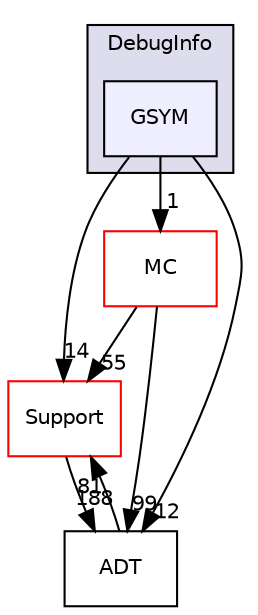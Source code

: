 digraph "include/llvm/DebugInfo/GSYM" {
  bgcolor=transparent;
  compound=true
  node [ fontsize="10", fontname="Helvetica"];
  edge [ labelfontsize="10", labelfontname="Helvetica"];
  subgraph clusterdir_fc2cd323963d6c4db27150ccf17ad26a {
    graph [ bgcolor="#ddddee", pencolor="black", label="DebugInfo" fontname="Helvetica", fontsize="10", URL="dir_fc2cd323963d6c4db27150ccf17ad26a.html"]
  dir_11913c55ade52754878c574ae3024754 [shape=box, label="GSYM", style="filled", fillcolor="#eeeeff", pencolor="black", URL="dir_11913c55ade52754878c574ae3024754.html"];
  }
  dir_3c463fb0a03f5ca9e2abd53334bc8356 [shape=box label="MC" color="red" URL="dir_3c463fb0a03f5ca9e2abd53334bc8356.html"];
  dir_ae1e398ac700924fa434b51c248a5531 [shape=box label="Support" color="red" URL="dir_ae1e398ac700924fa434b51c248a5531.html"];
  dir_32453792af2ba70c54e3ccae3a790d1b [shape=box label="ADT" URL="dir_32453792af2ba70c54e3ccae3a790d1b.html"];
  dir_3c463fb0a03f5ca9e2abd53334bc8356->dir_ae1e398ac700924fa434b51c248a5531 [headlabel="55", labeldistance=1.5 headhref="dir_000281_000011.html"];
  dir_3c463fb0a03f5ca9e2abd53334bc8356->dir_32453792af2ba70c54e3ccae3a790d1b [headlabel="99", labeldistance=1.5 headhref="dir_000281_000007.html"];
  dir_ae1e398ac700924fa434b51c248a5531->dir_32453792af2ba70c54e3ccae3a790d1b [headlabel="188", labeldistance=1.5 headhref="dir_000011_000007.html"];
  dir_32453792af2ba70c54e3ccae3a790d1b->dir_ae1e398ac700924fa434b51c248a5531 [headlabel="81", labeldistance=1.5 headhref="dir_000007_000011.html"];
  dir_11913c55ade52754878c574ae3024754->dir_3c463fb0a03f5ca9e2abd53334bc8356 [headlabel="1", labeldistance=1.5 headhref="dir_000253_000281.html"];
  dir_11913c55ade52754878c574ae3024754->dir_ae1e398ac700924fa434b51c248a5531 [headlabel="14", labeldistance=1.5 headhref="dir_000253_000011.html"];
  dir_11913c55ade52754878c574ae3024754->dir_32453792af2ba70c54e3ccae3a790d1b [headlabel="12", labeldistance=1.5 headhref="dir_000253_000007.html"];
}
